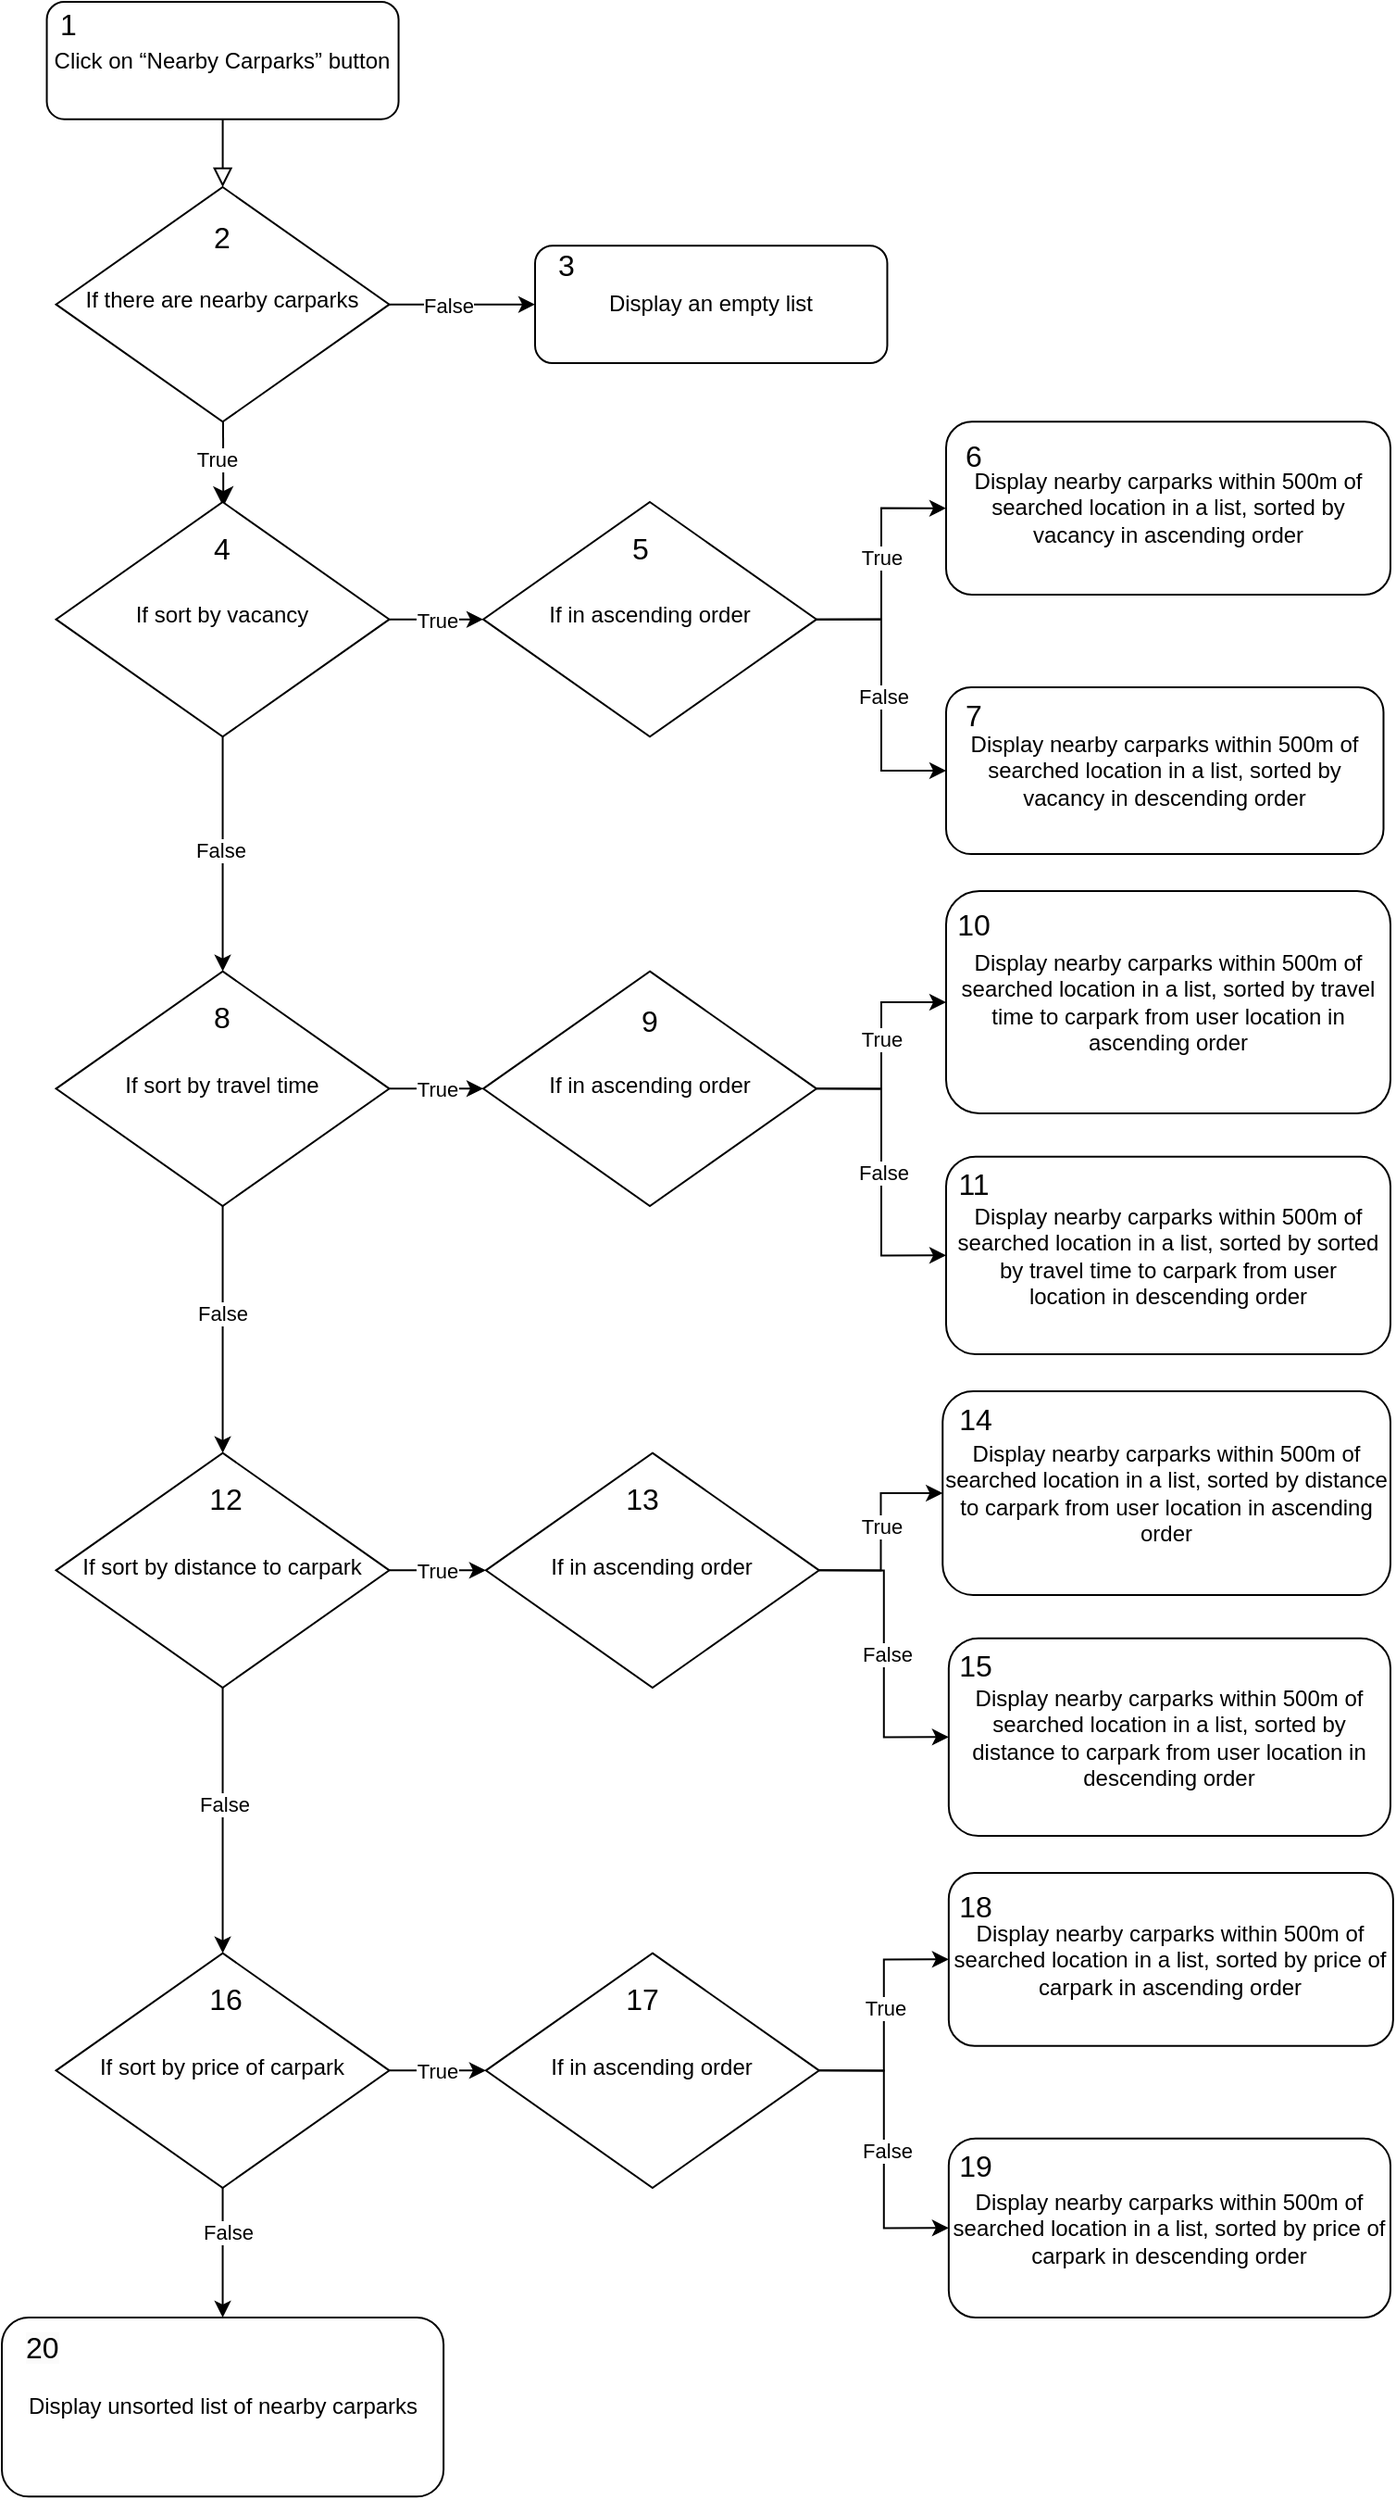 <mxfile version="22.1.0" type="google">
  <diagram id="C5RBs43oDa-KdzZeNtuy" name="Page-1">
    <mxGraphModel grid="1" page="1" gridSize="10" guides="1" tooltips="1" connect="1" arrows="1" fold="1" pageScale="1" pageWidth="827" pageHeight="1169" math="0" shadow="0">
      <root>
        <mxCell id="WIyWlLk6GJQsqaUBKTNV-0" />
        <mxCell id="WIyWlLk6GJQsqaUBKTNV-1" parent="WIyWlLk6GJQsqaUBKTNV-0" />
        <mxCell id="WIyWlLk6GJQsqaUBKTNV-2" value="" style="rounded=0;html=1;jettySize=auto;orthogonalLoop=1;fontSize=11;endArrow=block;endFill=0;endSize=8;strokeWidth=1;shadow=0;labelBackgroundColor=none;edgeStyle=orthogonalEdgeStyle;" edge="1" parent="WIyWlLk6GJQsqaUBKTNV-1" source="WIyWlLk6GJQsqaUBKTNV-3" target="WIyWlLk6GJQsqaUBKTNV-6">
          <mxGeometry relative="1" as="geometry" />
        </mxCell>
        <mxCell id="WIyWlLk6GJQsqaUBKTNV-3" value="&lt;p class=&quot;MsoNormal&quot;&gt;Click on “Nearby Carparks” button&lt;/p&gt;" style="rounded=1;whiteSpace=wrap;html=1;fontSize=12;glass=0;strokeWidth=1;shadow=0;" vertex="1" parent="WIyWlLk6GJQsqaUBKTNV-1">
          <mxGeometry x="54.28" y="30" width="190" height="63.33" as="geometry" />
        </mxCell>
        <mxCell id="PfzSi_uFUEJV8Fl3QWMh-4" value="" style="edgeStyle=none;curved=1;rounded=0;orthogonalLoop=1;jettySize=auto;html=1;fontSize=12;startSize=8;endSize=8;entryX=0.502;entryY=0.02;entryDx=0;entryDy=0;entryPerimeter=0;" edge="1" parent="WIyWlLk6GJQsqaUBKTNV-1" source="WIyWlLk6GJQsqaUBKTNV-6" target="aiVJMmzEyk2H416Wkd0U-16">
          <mxGeometry relative="1" as="geometry">
            <mxPoint x="149.281" y="336.671" as="targetPoint" />
          </mxGeometry>
        </mxCell>
        <mxCell id="aiVJMmzEyk2H416Wkd0U-14" style="edgeStyle=orthogonalEdgeStyle;rounded=0;orthogonalLoop=1;jettySize=auto;html=1;exitX=1;exitY=0.5;exitDx=0;exitDy=0;entryX=0;entryY=0.5;entryDx=0;entryDy=0;" edge="1" parent="WIyWlLk6GJQsqaUBKTNV-1" source="WIyWlLk6GJQsqaUBKTNV-6" target="WIyWlLk6GJQsqaUBKTNV-7">
          <mxGeometry relative="1" as="geometry" />
        </mxCell>
        <mxCell id="aiVJMmzEyk2H416Wkd0U-18" value="False" style="edgeLabel;html=1;align=center;verticalAlign=middle;resizable=0;points=[];" connectable="0" vertex="1" parent="aiVJMmzEyk2H416Wkd0U-14">
          <mxGeometry x="-0.054" relative="1" as="geometry">
            <mxPoint x="-6" as="offset" />
          </mxGeometry>
        </mxCell>
        <mxCell id="WIyWlLk6GJQsqaUBKTNV-6" value="&lt;p align=&quot;center&quot; class=&quot;MsoNormal&quot;&gt;If there are nearby carparks&lt;/p&gt;" style="rhombus;whiteSpace=wrap;html=1;shadow=0;fontFamily=Helvetica;fontSize=12;align=center;strokeWidth=1;spacing=6;spacingTop=-4;" vertex="1" parent="WIyWlLk6GJQsqaUBKTNV-1">
          <mxGeometry x="59.28" y="130" width="180" height="126.67" as="geometry" />
        </mxCell>
        <mxCell id="WIyWlLk6GJQsqaUBKTNV-7" value="&lt;p align=&quot;center&quot; class=&quot;MsoNormal&quot;&gt;Display an empty list&lt;/p&gt;" style="rounded=1;whiteSpace=wrap;html=1;fontSize=12;glass=0;strokeWidth=1;shadow=0;" vertex="1" parent="WIyWlLk6GJQsqaUBKTNV-1">
          <mxGeometry x="318" y="161.63" width="190.23" height="63.41" as="geometry" />
        </mxCell>
        <mxCell id="PfzSi_uFUEJV8Fl3QWMh-0" value="1" style="text;html=1;strokeColor=none;fillColor=none;align=center;verticalAlign=middle;whiteSpace=wrap;rounded=0;fontSize=16;" vertex="1" parent="WIyWlLk6GJQsqaUBKTNV-1">
          <mxGeometry x="60.71" y="36.67" width="10" height="10" as="geometry" />
        </mxCell>
        <mxCell id="PfzSi_uFUEJV8Fl3QWMh-1" value="2" style="text;html=1;strokeColor=none;fillColor=none;align=center;verticalAlign=middle;whiteSpace=wrap;rounded=0;fontSize=16;" vertex="1" parent="WIyWlLk6GJQsqaUBKTNV-1">
          <mxGeometry x="144.28" y="151.63" width="10" height="10" as="geometry" />
        </mxCell>
        <mxCell id="aiVJMmzEyk2H416Wkd0U-15" value="3" style="text;html=1;strokeColor=none;fillColor=none;align=center;verticalAlign=middle;whiteSpace=wrap;rounded=0;fontSize=16;" vertex="1" parent="WIyWlLk6GJQsqaUBKTNV-1">
          <mxGeometry x="330" y="167.0" width="10" height="10" as="geometry" />
        </mxCell>
        <mxCell id="aiVJMmzEyk2H416Wkd0U-22" style="edgeStyle=orthogonalEdgeStyle;rounded=0;orthogonalLoop=1;jettySize=auto;html=1;entryX=0;entryY=0.5;entryDx=0;entryDy=0;" edge="1" parent="WIyWlLk6GJQsqaUBKTNV-1" source="aiVJMmzEyk2H416Wkd0U-16" target="aiVJMmzEyk2H416Wkd0U-21">
          <mxGeometry relative="1" as="geometry" />
        </mxCell>
        <mxCell id="aiVJMmzEyk2H416Wkd0U-23" value="True" style="edgeLabel;html=1;align=center;verticalAlign=middle;resizable=0;points=[];" connectable="0" vertex="1" parent="aiVJMmzEyk2H416Wkd0U-22">
          <mxGeometry x="-0.064" y="-2" relative="1" as="geometry">
            <mxPoint x="1" y="-2" as="offset" />
          </mxGeometry>
        </mxCell>
        <mxCell id="aiVJMmzEyk2H416Wkd0U-117" style="edgeStyle=orthogonalEdgeStyle;rounded=0;orthogonalLoop=1;jettySize=auto;html=1;entryX=0.5;entryY=0;entryDx=0;entryDy=0;" edge="1" parent="WIyWlLk6GJQsqaUBKTNV-1" source="aiVJMmzEyk2H416Wkd0U-16" target="aiVJMmzEyk2H416Wkd0U-74">
          <mxGeometry relative="1" as="geometry" />
        </mxCell>
        <mxCell id="aiVJMmzEyk2H416Wkd0U-122" value="False" style="edgeLabel;html=1;align=center;verticalAlign=middle;resizable=0;points=[];" connectable="0" vertex="1" parent="aiVJMmzEyk2H416Wkd0U-117">
          <mxGeometry x="-0.028" y="-2" relative="1" as="geometry">
            <mxPoint as="offset" />
          </mxGeometry>
        </mxCell>
        <mxCell id="aiVJMmzEyk2H416Wkd0U-16" value="&lt;p align=&quot;center&quot; class=&quot;MsoNormal&quot;&gt;If sort by vacancy&lt;/p&gt;" style="rhombus;whiteSpace=wrap;html=1;shadow=0;fontFamily=Helvetica;fontSize=12;align=center;strokeWidth=1;spacing=6;spacingTop=-4;" vertex="1" parent="WIyWlLk6GJQsqaUBKTNV-1">
          <mxGeometry x="59.28" y="300" width="180" height="126.67" as="geometry" />
        </mxCell>
        <mxCell id="aiVJMmzEyk2H416Wkd0U-19" value="True" style="edgeLabel;html=1;align=center;verticalAlign=middle;resizable=0;points=[];" connectable="0" vertex="1" parent="WIyWlLk6GJQsqaUBKTNV-1">
          <mxGeometry x="260.003" y="176.995" as="geometry">
            <mxPoint x="-114" y="100" as="offset" />
          </mxGeometry>
        </mxCell>
        <mxCell id="aiVJMmzEyk2H416Wkd0U-27" style="edgeStyle=orthogonalEdgeStyle;rounded=0;orthogonalLoop=1;jettySize=auto;html=1;exitX=1;exitY=0.5;exitDx=0;exitDy=0;entryX=0;entryY=0.5;entryDx=0;entryDy=0;" edge="1" parent="WIyWlLk6GJQsqaUBKTNV-1" source="aiVJMmzEyk2H416Wkd0U-21" target="aiVJMmzEyk2H416Wkd0U-24">
          <mxGeometry relative="1" as="geometry" />
        </mxCell>
        <mxCell id="aiVJMmzEyk2H416Wkd0U-29" value="True" style="edgeLabel;html=1;align=center;verticalAlign=middle;resizable=0;points=[];" connectable="0" vertex="1" parent="aiVJMmzEyk2H416Wkd0U-27">
          <mxGeometry x="0.06" relative="1" as="geometry">
            <mxPoint as="offset" />
          </mxGeometry>
        </mxCell>
        <mxCell id="aiVJMmzEyk2H416Wkd0U-28" style="edgeStyle=orthogonalEdgeStyle;rounded=0;orthogonalLoop=1;jettySize=auto;html=1;exitX=1;exitY=0.5;exitDx=0;exitDy=0;entryX=0;entryY=0.5;entryDx=0;entryDy=0;" edge="1" parent="WIyWlLk6GJQsqaUBKTNV-1" source="aiVJMmzEyk2H416Wkd0U-21" target="aiVJMmzEyk2H416Wkd0U-25">
          <mxGeometry relative="1" as="geometry" />
        </mxCell>
        <mxCell id="aiVJMmzEyk2H416Wkd0U-30" value="False" style="edgeLabel;html=1;align=center;verticalAlign=middle;resizable=0;points=[];" connectable="0" vertex="1" parent="aiVJMmzEyk2H416Wkd0U-28">
          <mxGeometry x="0.006" y="1" relative="1" as="geometry">
            <mxPoint as="offset" />
          </mxGeometry>
        </mxCell>
        <mxCell id="aiVJMmzEyk2H416Wkd0U-21" value="&lt;p align=&quot;center&quot; class=&quot;MsoNormal&quot;&gt;If in ascending order&lt;/p&gt;" style="rhombus;whiteSpace=wrap;html=1;shadow=0;fontFamily=Helvetica;fontSize=12;align=center;strokeWidth=1;spacing=6;spacingTop=-4;" vertex="1" parent="WIyWlLk6GJQsqaUBKTNV-1">
          <mxGeometry x="290" y="300" width="180" height="126.67" as="geometry" />
        </mxCell>
        <mxCell id="aiVJMmzEyk2H416Wkd0U-24" value="&lt;p align=&quot;center&quot; class=&quot;MsoNormal&quot;&gt;Display nearby carparks within 500m of searched location in a list, sorted by vacancy in ascending order&lt;/p&gt;" style="rounded=1;whiteSpace=wrap;html=1;fontSize=12;glass=0;strokeWidth=1;shadow=0;" vertex="1" parent="WIyWlLk6GJQsqaUBKTNV-1">
          <mxGeometry x="540" y="256.67" width="240" height="93.33" as="geometry" />
        </mxCell>
        <mxCell id="aiVJMmzEyk2H416Wkd0U-25" value="&lt;p align=&quot;center&quot; class=&quot;MsoNormal&quot;&gt;Display nearby carparks within 500m of searched location in a list, sorted by vacancy in descending order&lt;br&gt;&lt;/p&gt;" style="rounded=1;whiteSpace=wrap;html=1;fontSize=12;glass=0;strokeWidth=1;shadow=0;" vertex="1" parent="WIyWlLk6GJQsqaUBKTNV-1">
          <mxGeometry x="540" y="400" width="236.25" height="90" as="geometry" />
        </mxCell>
        <mxCell id="aiVJMmzEyk2H416Wkd0U-31" value="4" style="text;html=1;strokeColor=none;fillColor=none;align=center;verticalAlign=middle;whiteSpace=wrap;rounded=0;fontSize=16;" vertex="1" parent="WIyWlLk6GJQsqaUBKTNV-1">
          <mxGeometry x="144.28" y="320" width="10" height="10" as="geometry" />
        </mxCell>
        <mxCell id="aiVJMmzEyk2H416Wkd0U-32" value="5" style="text;html=1;strokeColor=none;fillColor=none;align=center;verticalAlign=middle;whiteSpace=wrap;rounded=0;fontSize=16;" vertex="1" parent="WIyWlLk6GJQsqaUBKTNV-1">
          <mxGeometry x="370" y="320" width="10" height="10" as="geometry" />
        </mxCell>
        <mxCell id="aiVJMmzEyk2H416Wkd0U-34" value="6" style="text;html=1;strokeColor=none;fillColor=none;align=center;verticalAlign=middle;whiteSpace=wrap;rounded=0;fontSize=16;" vertex="1" parent="WIyWlLk6GJQsqaUBKTNV-1">
          <mxGeometry x="550" y="270" width="10" height="10" as="geometry" />
        </mxCell>
        <mxCell id="aiVJMmzEyk2H416Wkd0U-38" value="7" style="text;html=1;strokeColor=none;fillColor=none;align=center;verticalAlign=middle;whiteSpace=wrap;rounded=0;fontSize=16;" vertex="1" parent="WIyWlLk6GJQsqaUBKTNV-1">
          <mxGeometry x="550" y="410" width="10" height="10" as="geometry" />
        </mxCell>
        <mxCell id="aiVJMmzEyk2H416Wkd0U-72" style="edgeStyle=orthogonalEdgeStyle;rounded=0;orthogonalLoop=1;jettySize=auto;html=1;entryX=0;entryY=0.5;entryDx=0;entryDy=0;" edge="1" parent="WIyWlLk6GJQsqaUBKTNV-1" source="aiVJMmzEyk2H416Wkd0U-74" target="aiVJMmzEyk2H416Wkd0U-79">
          <mxGeometry relative="1" as="geometry" />
        </mxCell>
        <mxCell id="aiVJMmzEyk2H416Wkd0U-73" value="True" style="edgeLabel;html=1;align=center;verticalAlign=middle;resizable=0;points=[];" connectable="0" vertex="1" parent="aiVJMmzEyk2H416Wkd0U-72">
          <mxGeometry x="-0.064" y="-2" relative="1" as="geometry">
            <mxPoint x="1" y="-2" as="offset" />
          </mxGeometry>
        </mxCell>
        <mxCell id="aiVJMmzEyk2H416Wkd0U-119" style="edgeStyle=orthogonalEdgeStyle;rounded=0;orthogonalLoop=1;jettySize=auto;html=1;" edge="1" parent="WIyWlLk6GJQsqaUBKTNV-1" source="aiVJMmzEyk2H416Wkd0U-74" target="aiVJMmzEyk2H416Wkd0U-89">
          <mxGeometry relative="1" as="geometry" />
        </mxCell>
        <mxCell id="aiVJMmzEyk2H416Wkd0U-123" value="False" style="edgeLabel;html=1;align=center;verticalAlign=middle;resizable=0;points=[];" connectable="0" vertex="1" parent="aiVJMmzEyk2H416Wkd0U-119">
          <mxGeometry x="-0.126" y="-1" relative="1" as="geometry">
            <mxPoint y="-1" as="offset" />
          </mxGeometry>
        </mxCell>
        <mxCell id="aiVJMmzEyk2H416Wkd0U-74" value="&lt;p align=&quot;center&quot; class=&quot;MsoNormal&quot;&gt;If sort by travel time&lt;/p&gt;" style="rhombus;whiteSpace=wrap;html=1;shadow=0;fontFamily=Helvetica;fontSize=12;align=center;strokeWidth=1;spacing=6;spacingTop=-4;" vertex="1" parent="WIyWlLk6GJQsqaUBKTNV-1">
          <mxGeometry x="59.28" y="553.33" width="180" height="126.67" as="geometry" />
        </mxCell>
        <mxCell id="aiVJMmzEyk2H416Wkd0U-75" style="edgeStyle=orthogonalEdgeStyle;rounded=0;orthogonalLoop=1;jettySize=auto;html=1;exitX=1;exitY=0.5;exitDx=0;exitDy=0;entryX=0;entryY=0.5;entryDx=0;entryDy=0;" edge="1" parent="WIyWlLk6GJQsqaUBKTNV-1" source="aiVJMmzEyk2H416Wkd0U-79" target="aiVJMmzEyk2H416Wkd0U-80">
          <mxGeometry relative="1" as="geometry" />
        </mxCell>
        <mxCell id="aiVJMmzEyk2H416Wkd0U-76" value="True" style="edgeLabel;html=1;align=center;verticalAlign=middle;resizable=0;points=[];" connectable="0" vertex="1" parent="aiVJMmzEyk2H416Wkd0U-75">
          <mxGeometry x="0.06" relative="1" as="geometry">
            <mxPoint as="offset" />
          </mxGeometry>
        </mxCell>
        <mxCell id="aiVJMmzEyk2H416Wkd0U-77" style="edgeStyle=orthogonalEdgeStyle;rounded=0;orthogonalLoop=1;jettySize=auto;html=1;exitX=1;exitY=0.5;exitDx=0;exitDy=0;entryX=0;entryY=0.5;entryDx=0;entryDy=0;" edge="1" parent="WIyWlLk6GJQsqaUBKTNV-1" source="aiVJMmzEyk2H416Wkd0U-79" target="aiVJMmzEyk2H416Wkd0U-81">
          <mxGeometry relative="1" as="geometry" />
        </mxCell>
        <mxCell id="aiVJMmzEyk2H416Wkd0U-78" value="False" style="edgeLabel;html=1;align=center;verticalAlign=middle;resizable=0;points=[];" connectable="0" vertex="1" parent="aiVJMmzEyk2H416Wkd0U-77">
          <mxGeometry x="0.006" y="1" relative="1" as="geometry">
            <mxPoint as="offset" />
          </mxGeometry>
        </mxCell>
        <mxCell id="aiVJMmzEyk2H416Wkd0U-79" value="&lt;p align=&quot;center&quot; class=&quot;MsoNormal&quot;&gt;If in ascending order&lt;/p&gt;" style="rhombus;whiteSpace=wrap;html=1;shadow=0;fontFamily=Helvetica;fontSize=12;align=center;strokeWidth=1;spacing=6;spacingTop=-4;" vertex="1" parent="WIyWlLk6GJQsqaUBKTNV-1">
          <mxGeometry x="290" y="553.33" width="180" height="126.67" as="geometry" />
        </mxCell>
        <mxCell id="aiVJMmzEyk2H416Wkd0U-80" value="&lt;p align=&quot;center&quot; class=&quot;MsoNormal&quot;&gt;Display nearby carparks within 500m of searched location in a list, sorted by travel time to carpark from user location in ascending order&lt;/p&gt;" style="rounded=1;whiteSpace=wrap;html=1;fontSize=12;glass=0;strokeWidth=1;shadow=0;" vertex="1" parent="WIyWlLk6GJQsqaUBKTNV-1">
          <mxGeometry x="540" y="510" width="240" height="120" as="geometry" />
        </mxCell>
        <mxCell id="aiVJMmzEyk2H416Wkd0U-81" value="&lt;p align=&quot;center&quot; class=&quot;MsoNormal&quot;&gt;Display nearby carparks within 500m of searched location in a list, sorted by sorted by travel time to carpark from user location&amp;nbsp;in descending order&lt;br&gt;&lt;/p&gt;" style="rounded=1;whiteSpace=wrap;html=1;fontSize=12;glass=0;strokeWidth=1;shadow=0;" vertex="1" parent="WIyWlLk6GJQsqaUBKTNV-1">
          <mxGeometry x="540" y="653.33" width="240" height="106.67" as="geometry" />
        </mxCell>
        <mxCell id="aiVJMmzEyk2H416Wkd0U-82" value="8" style="text;html=1;strokeColor=none;fillColor=none;align=center;verticalAlign=middle;whiteSpace=wrap;rounded=0;fontSize=16;" vertex="1" parent="WIyWlLk6GJQsqaUBKTNV-1">
          <mxGeometry x="144.28" y="573.33" width="10" height="10" as="geometry" />
        </mxCell>
        <mxCell id="aiVJMmzEyk2H416Wkd0U-83" value="9" style="text;html=1;strokeColor=none;fillColor=none;align=center;verticalAlign=middle;whiteSpace=wrap;rounded=0;fontSize=16;" vertex="1" parent="WIyWlLk6GJQsqaUBKTNV-1">
          <mxGeometry x="375" y="575" width="10" height="10" as="geometry" />
        </mxCell>
        <mxCell id="aiVJMmzEyk2H416Wkd0U-84" value="10" style="text;html=1;strokeColor=none;fillColor=none;align=center;verticalAlign=middle;whiteSpace=wrap;rounded=0;fontSize=16;" vertex="1" parent="WIyWlLk6GJQsqaUBKTNV-1">
          <mxGeometry x="550" y="523.33" width="10" height="10" as="geometry" />
        </mxCell>
        <mxCell id="aiVJMmzEyk2H416Wkd0U-85" value="11" style="text;html=1;strokeColor=none;fillColor=none;align=center;verticalAlign=middle;whiteSpace=wrap;rounded=0;fontSize=16;" vertex="1" parent="WIyWlLk6GJQsqaUBKTNV-1">
          <mxGeometry x="550" y="663.33" width="10" height="10" as="geometry" />
        </mxCell>
        <mxCell id="aiVJMmzEyk2H416Wkd0U-87" style="edgeStyle=orthogonalEdgeStyle;rounded=0;orthogonalLoop=1;jettySize=auto;html=1;entryX=0;entryY=0.5;entryDx=0;entryDy=0;" edge="1" parent="WIyWlLk6GJQsqaUBKTNV-1" source="aiVJMmzEyk2H416Wkd0U-89" target="aiVJMmzEyk2H416Wkd0U-94">
          <mxGeometry relative="1" as="geometry" />
        </mxCell>
        <mxCell id="aiVJMmzEyk2H416Wkd0U-88" value="True" style="edgeLabel;html=1;align=center;verticalAlign=middle;resizable=0;points=[];" connectable="0" vertex="1" parent="aiVJMmzEyk2H416Wkd0U-87">
          <mxGeometry x="-0.064" y="-2" relative="1" as="geometry">
            <mxPoint x="1" y="-2" as="offset" />
          </mxGeometry>
        </mxCell>
        <mxCell id="aiVJMmzEyk2H416Wkd0U-120" style="edgeStyle=orthogonalEdgeStyle;rounded=0;orthogonalLoop=1;jettySize=auto;html=1;" edge="1" parent="WIyWlLk6GJQsqaUBKTNV-1" source="aiVJMmzEyk2H416Wkd0U-89" target="aiVJMmzEyk2H416Wkd0U-104">
          <mxGeometry relative="1" as="geometry" />
        </mxCell>
        <mxCell id="aiVJMmzEyk2H416Wkd0U-124" value="False" style="edgeLabel;html=1;align=center;verticalAlign=middle;resizable=0;points=[];" connectable="0" vertex="1" parent="aiVJMmzEyk2H416Wkd0U-120">
          <mxGeometry x="-0.205" y="3" relative="1" as="geometry">
            <mxPoint x="-3" y="6" as="offset" />
          </mxGeometry>
        </mxCell>
        <mxCell id="aiVJMmzEyk2H416Wkd0U-89" value="&lt;p align=&quot;center&quot; class=&quot;MsoNormal&quot;&gt;If sort by distance to carpark&lt;/p&gt;" style="rhombus;whiteSpace=wrap;html=1;shadow=0;fontFamily=Helvetica;fontSize=12;align=center;strokeWidth=1;spacing=6;spacingTop=-4;" vertex="1" parent="WIyWlLk6GJQsqaUBKTNV-1">
          <mxGeometry x="59.28" y="813.33" width="180" height="126.67" as="geometry" />
        </mxCell>
        <mxCell id="aiVJMmzEyk2H416Wkd0U-90" style="edgeStyle=orthogonalEdgeStyle;rounded=0;orthogonalLoop=1;jettySize=auto;html=1;exitX=1;exitY=0.5;exitDx=0;exitDy=0;entryX=0;entryY=0.5;entryDx=0;entryDy=0;" edge="1" parent="WIyWlLk6GJQsqaUBKTNV-1" source="aiVJMmzEyk2H416Wkd0U-94" target="aiVJMmzEyk2H416Wkd0U-95">
          <mxGeometry relative="1" as="geometry" />
        </mxCell>
        <mxCell id="aiVJMmzEyk2H416Wkd0U-91" value="True" style="edgeLabel;html=1;align=center;verticalAlign=middle;resizable=0;points=[];" connectable="0" vertex="1" parent="aiVJMmzEyk2H416Wkd0U-90">
          <mxGeometry x="0.06" relative="1" as="geometry">
            <mxPoint as="offset" />
          </mxGeometry>
        </mxCell>
        <mxCell id="aiVJMmzEyk2H416Wkd0U-92" style="edgeStyle=orthogonalEdgeStyle;rounded=0;orthogonalLoop=1;jettySize=auto;html=1;exitX=1;exitY=0.5;exitDx=0;exitDy=0;entryX=0;entryY=0.5;entryDx=0;entryDy=0;" edge="1" parent="WIyWlLk6GJQsqaUBKTNV-1" source="aiVJMmzEyk2H416Wkd0U-94" target="aiVJMmzEyk2H416Wkd0U-96">
          <mxGeometry relative="1" as="geometry" />
        </mxCell>
        <mxCell id="aiVJMmzEyk2H416Wkd0U-93" value="False" style="edgeLabel;html=1;align=center;verticalAlign=middle;resizable=0;points=[];" connectable="0" vertex="1" parent="aiVJMmzEyk2H416Wkd0U-92">
          <mxGeometry x="0.006" y="1" relative="1" as="geometry">
            <mxPoint as="offset" />
          </mxGeometry>
        </mxCell>
        <mxCell id="aiVJMmzEyk2H416Wkd0U-94" value="&lt;p align=&quot;center&quot; class=&quot;MsoNormal&quot;&gt;If in ascending order&lt;/p&gt;" style="rhombus;whiteSpace=wrap;html=1;shadow=0;fontFamily=Helvetica;fontSize=12;align=center;strokeWidth=1;spacing=6;spacingTop=-4;" vertex="1" parent="WIyWlLk6GJQsqaUBKTNV-1">
          <mxGeometry x="291.43" y="813.33" width="180" height="126.67" as="geometry" />
        </mxCell>
        <mxCell id="aiVJMmzEyk2H416Wkd0U-95" value="&lt;p align=&quot;center&quot; class=&quot;MsoNormal&quot;&gt;Display nearby carparks within 500m of searched location in a list, sorted by distance to carpark from user location in ascending order&lt;/p&gt;" style="rounded=1;whiteSpace=wrap;html=1;fontSize=12;glass=0;strokeWidth=1;shadow=0;" vertex="1" parent="WIyWlLk6GJQsqaUBKTNV-1">
          <mxGeometry x="538.13" y="780" width="241.87" height="110" as="geometry" />
        </mxCell>
        <mxCell id="aiVJMmzEyk2H416Wkd0U-96" value="&lt;p align=&quot;center&quot; class=&quot;MsoNormal&quot;&gt;Display nearby carparks within 500m of searched location in a list, sorted by distance to carpark from user location&amp;nbsp;in descending order&lt;br&gt;&lt;/p&gt;" style="rounded=1;whiteSpace=wrap;html=1;fontSize=12;glass=0;strokeWidth=1;shadow=0;" vertex="1" parent="WIyWlLk6GJQsqaUBKTNV-1">
          <mxGeometry x="541.43" y="913.33" width="238.57" height="106.67" as="geometry" />
        </mxCell>
        <mxCell id="aiVJMmzEyk2H416Wkd0U-97" value="12" style="text;html=1;strokeColor=none;fillColor=none;align=center;verticalAlign=middle;whiteSpace=wrap;rounded=0;fontSize=16;" vertex="1" parent="WIyWlLk6GJQsqaUBKTNV-1">
          <mxGeometry x="145.71" y="833.33" width="10" height="10" as="geometry" />
        </mxCell>
        <mxCell id="aiVJMmzEyk2H416Wkd0U-98" value="13" style="text;html=1;strokeColor=none;fillColor=none;align=center;verticalAlign=middle;whiteSpace=wrap;rounded=0;fontSize=16;" vertex="1" parent="WIyWlLk6GJQsqaUBKTNV-1">
          <mxGeometry x="371.43" y="833.33" width="10" height="10" as="geometry" />
        </mxCell>
        <mxCell id="aiVJMmzEyk2H416Wkd0U-99" value="14" style="text;html=1;strokeColor=none;fillColor=none;align=center;verticalAlign=middle;whiteSpace=wrap;rounded=0;fontSize=16;" vertex="1" parent="WIyWlLk6GJQsqaUBKTNV-1">
          <mxGeometry x="551.43" y="790.0" width="10" height="10" as="geometry" />
        </mxCell>
        <mxCell id="aiVJMmzEyk2H416Wkd0U-100" value="15" style="text;html=1;strokeColor=none;fillColor=none;align=center;verticalAlign=middle;whiteSpace=wrap;rounded=0;fontSize=16;" vertex="1" parent="WIyWlLk6GJQsqaUBKTNV-1">
          <mxGeometry x="551.43" y="923.33" width="10" height="10" as="geometry" />
        </mxCell>
        <mxCell id="aiVJMmzEyk2H416Wkd0U-102" style="edgeStyle=orthogonalEdgeStyle;rounded=0;orthogonalLoop=1;jettySize=auto;html=1;entryX=0;entryY=0.5;entryDx=0;entryDy=0;" edge="1" parent="WIyWlLk6GJQsqaUBKTNV-1" source="aiVJMmzEyk2H416Wkd0U-104" target="aiVJMmzEyk2H416Wkd0U-109">
          <mxGeometry relative="1" as="geometry" />
        </mxCell>
        <mxCell id="aiVJMmzEyk2H416Wkd0U-103" value="True" style="edgeLabel;html=1;align=center;verticalAlign=middle;resizable=0;points=[];" connectable="0" vertex="1" parent="aiVJMmzEyk2H416Wkd0U-102">
          <mxGeometry x="-0.064" y="-2" relative="1" as="geometry">
            <mxPoint x="1" y="-2" as="offset" />
          </mxGeometry>
        </mxCell>
        <mxCell id="aiVJMmzEyk2H416Wkd0U-129" style="edgeStyle=orthogonalEdgeStyle;rounded=0;orthogonalLoop=1;jettySize=auto;html=1;exitX=0.5;exitY=1;exitDx=0;exitDy=0;entryX=0.5;entryY=0;entryDx=0;entryDy=0;" edge="1" parent="WIyWlLk6GJQsqaUBKTNV-1" source="aiVJMmzEyk2H416Wkd0U-104" target="aiVJMmzEyk2H416Wkd0U-127">
          <mxGeometry relative="1" as="geometry" />
        </mxCell>
        <mxCell id="kdf_6eulUb6qLDmI-KMp-0" value="False" style="edgeLabel;html=1;align=center;verticalAlign=middle;resizable=0;points=[];" connectable="0" vertex="1" parent="aiVJMmzEyk2H416Wkd0U-129">
          <mxGeometry x="-0.309" y="2" relative="1" as="geometry">
            <mxPoint as="offset" />
          </mxGeometry>
        </mxCell>
        <mxCell id="aiVJMmzEyk2H416Wkd0U-104" value="&lt;p align=&quot;center&quot; class=&quot;MsoNormal&quot;&gt;If sort by price of carpark&lt;/p&gt;" style="rhombus;whiteSpace=wrap;html=1;shadow=0;fontFamily=Helvetica;fontSize=12;align=center;strokeWidth=1;spacing=6;spacingTop=-4;" vertex="1" parent="WIyWlLk6GJQsqaUBKTNV-1">
          <mxGeometry x="59.28" y="1083.33" width="180" height="126.67" as="geometry" />
        </mxCell>
        <mxCell id="aiVJMmzEyk2H416Wkd0U-105" style="edgeStyle=orthogonalEdgeStyle;rounded=0;orthogonalLoop=1;jettySize=auto;html=1;exitX=1;exitY=0.5;exitDx=0;exitDy=0;entryX=0;entryY=0.5;entryDx=0;entryDy=0;" edge="1" parent="WIyWlLk6GJQsqaUBKTNV-1" source="aiVJMmzEyk2H416Wkd0U-109" target="aiVJMmzEyk2H416Wkd0U-110">
          <mxGeometry relative="1" as="geometry" />
        </mxCell>
        <mxCell id="aiVJMmzEyk2H416Wkd0U-106" value="True" style="edgeLabel;html=1;align=center;verticalAlign=middle;resizable=0;points=[];" connectable="0" vertex="1" parent="aiVJMmzEyk2H416Wkd0U-105">
          <mxGeometry x="0.06" relative="1" as="geometry">
            <mxPoint as="offset" />
          </mxGeometry>
        </mxCell>
        <mxCell id="aiVJMmzEyk2H416Wkd0U-107" style="edgeStyle=orthogonalEdgeStyle;rounded=0;orthogonalLoop=1;jettySize=auto;html=1;exitX=1;exitY=0.5;exitDx=0;exitDy=0;entryX=0;entryY=0.5;entryDx=0;entryDy=0;" edge="1" parent="WIyWlLk6GJQsqaUBKTNV-1" source="aiVJMmzEyk2H416Wkd0U-109" target="aiVJMmzEyk2H416Wkd0U-111">
          <mxGeometry relative="1" as="geometry" />
        </mxCell>
        <mxCell id="aiVJMmzEyk2H416Wkd0U-108" value="False" style="edgeLabel;html=1;align=center;verticalAlign=middle;resizable=0;points=[];" connectable="0" vertex="1" parent="aiVJMmzEyk2H416Wkd0U-107">
          <mxGeometry x="0.006" y="1" relative="1" as="geometry">
            <mxPoint as="offset" />
          </mxGeometry>
        </mxCell>
        <mxCell id="aiVJMmzEyk2H416Wkd0U-109" value="&lt;p align=&quot;center&quot; class=&quot;MsoNormal&quot;&gt;If in ascending order&lt;/p&gt;" style="rhombus;whiteSpace=wrap;html=1;shadow=0;fontFamily=Helvetica;fontSize=12;align=center;strokeWidth=1;spacing=6;spacingTop=-4;" vertex="1" parent="WIyWlLk6GJQsqaUBKTNV-1">
          <mxGeometry x="291.43" y="1083.33" width="180" height="126.67" as="geometry" />
        </mxCell>
        <mxCell id="aiVJMmzEyk2H416Wkd0U-110" value="&lt;p align=&quot;center&quot; class=&quot;MsoNormal&quot;&gt;Display nearby carparks within 500m of searched location in a list, sorted by price of carpark in ascending order&lt;/p&gt;" style="rounded=1;whiteSpace=wrap;html=1;fontSize=12;glass=0;strokeWidth=1;shadow=0;" vertex="1" parent="WIyWlLk6GJQsqaUBKTNV-1">
          <mxGeometry x="541.43" y="1040" width="240" height="93.33" as="geometry" />
        </mxCell>
        <mxCell id="aiVJMmzEyk2H416Wkd0U-111" value="&lt;p align=&quot;center&quot; class=&quot;MsoNormal&quot;&gt;Display nearby carparks within 500m of searched location in a list, sorted by price of carpark in descending order&lt;br&gt;&lt;/p&gt;" style="rounded=1;whiteSpace=wrap;html=1;fontSize=12;glass=0;strokeWidth=1;shadow=0;" vertex="1" parent="WIyWlLk6GJQsqaUBKTNV-1">
          <mxGeometry x="541.43" y="1183.33" width="238.57" height="96.67" as="geometry" />
        </mxCell>
        <mxCell id="aiVJMmzEyk2H416Wkd0U-112" value="16" style="text;html=1;strokeColor=none;fillColor=none;align=center;verticalAlign=middle;whiteSpace=wrap;rounded=0;fontSize=16;" vertex="1" parent="WIyWlLk6GJQsqaUBKTNV-1">
          <mxGeometry x="145.71" y="1103.33" width="10" height="10" as="geometry" />
        </mxCell>
        <mxCell id="aiVJMmzEyk2H416Wkd0U-113" value="17" style="text;html=1;strokeColor=none;fillColor=none;align=center;verticalAlign=middle;whiteSpace=wrap;rounded=0;fontSize=16;" vertex="1" parent="WIyWlLk6GJQsqaUBKTNV-1">
          <mxGeometry x="371.43" y="1103.33" width="10" height="10" as="geometry" />
        </mxCell>
        <mxCell id="aiVJMmzEyk2H416Wkd0U-114" value="18" style="text;html=1;strokeColor=none;fillColor=none;align=center;verticalAlign=middle;whiteSpace=wrap;rounded=0;fontSize=16;" vertex="1" parent="WIyWlLk6GJQsqaUBKTNV-1">
          <mxGeometry x="551.43" y="1053.33" width="10" height="10" as="geometry" />
        </mxCell>
        <mxCell id="aiVJMmzEyk2H416Wkd0U-115" value="19" style="text;html=1;strokeColor=none;fillColor=none;align=center;verticalAlign=middle;whiteSpace=wrap;rounded=0;fontSize=16;" vertex="1" parent="WIyWlLk6GJQsqaUBKTNV-1">
          <mxGeometry x="551.43" y="1193.33" width="10" height="10" as="geometry" />
        </mxCell>
        <mxCell id="aiVJMmzEyk2H416Wkd0U-127" value="&lt;p align=&quot;center&quot; class=&quot;MsoNormal&quot;&gt;Display unsorted list of nearby carparks&lt;br&gt;&lt;/p&gt;" style="rounded=1;whiteSpace=wrap;html=1;fontSize=12;glass=0;strokeWidth=1;shadow=0;" vertex="1" parent="WIyWlLk6GJQsqaUBKTNV-1">
          <mxGeometry x="30.0" y="1280" width="238.57" height="96.67" as="geometry" />
        </mxCell>
        <mxCell id="aiVJMmzEyk2H416Wkd0U-128" value="&lt;span style=&quot;color: rgb(0, 0, 0); font-family: Helvetica; font-size: 16px; font-style: normal; font-variant-ligatures: normal; font-variant-caps: normal; font-weight: 400; letter-spacing: normal; orphans: 2; text-align: center; text-indent: 0px; text-transform: none; widows: 2; word-spacing: 0px; -webkit-text-stroke-width: 0px; background-color: rgb(251, 251, 251); text-decoration-thickness: initial; text-decoration-style: initial; text-decoration-color: initial; float: none; display: inline !important;&quot;&gt;20&lt;/span&gt;" style="text;whiteSpace=wrap;html=1;" vertex="1" parent="WIyWlLk6GJQsqaUBKTNV-1">
          <mxGeometry x="40.71" y="1280" width="50" height="40" as="geometry" />
        </mxCell>
      </root>
    </mxGraphModel>
  </diagram>
</mxfile>
